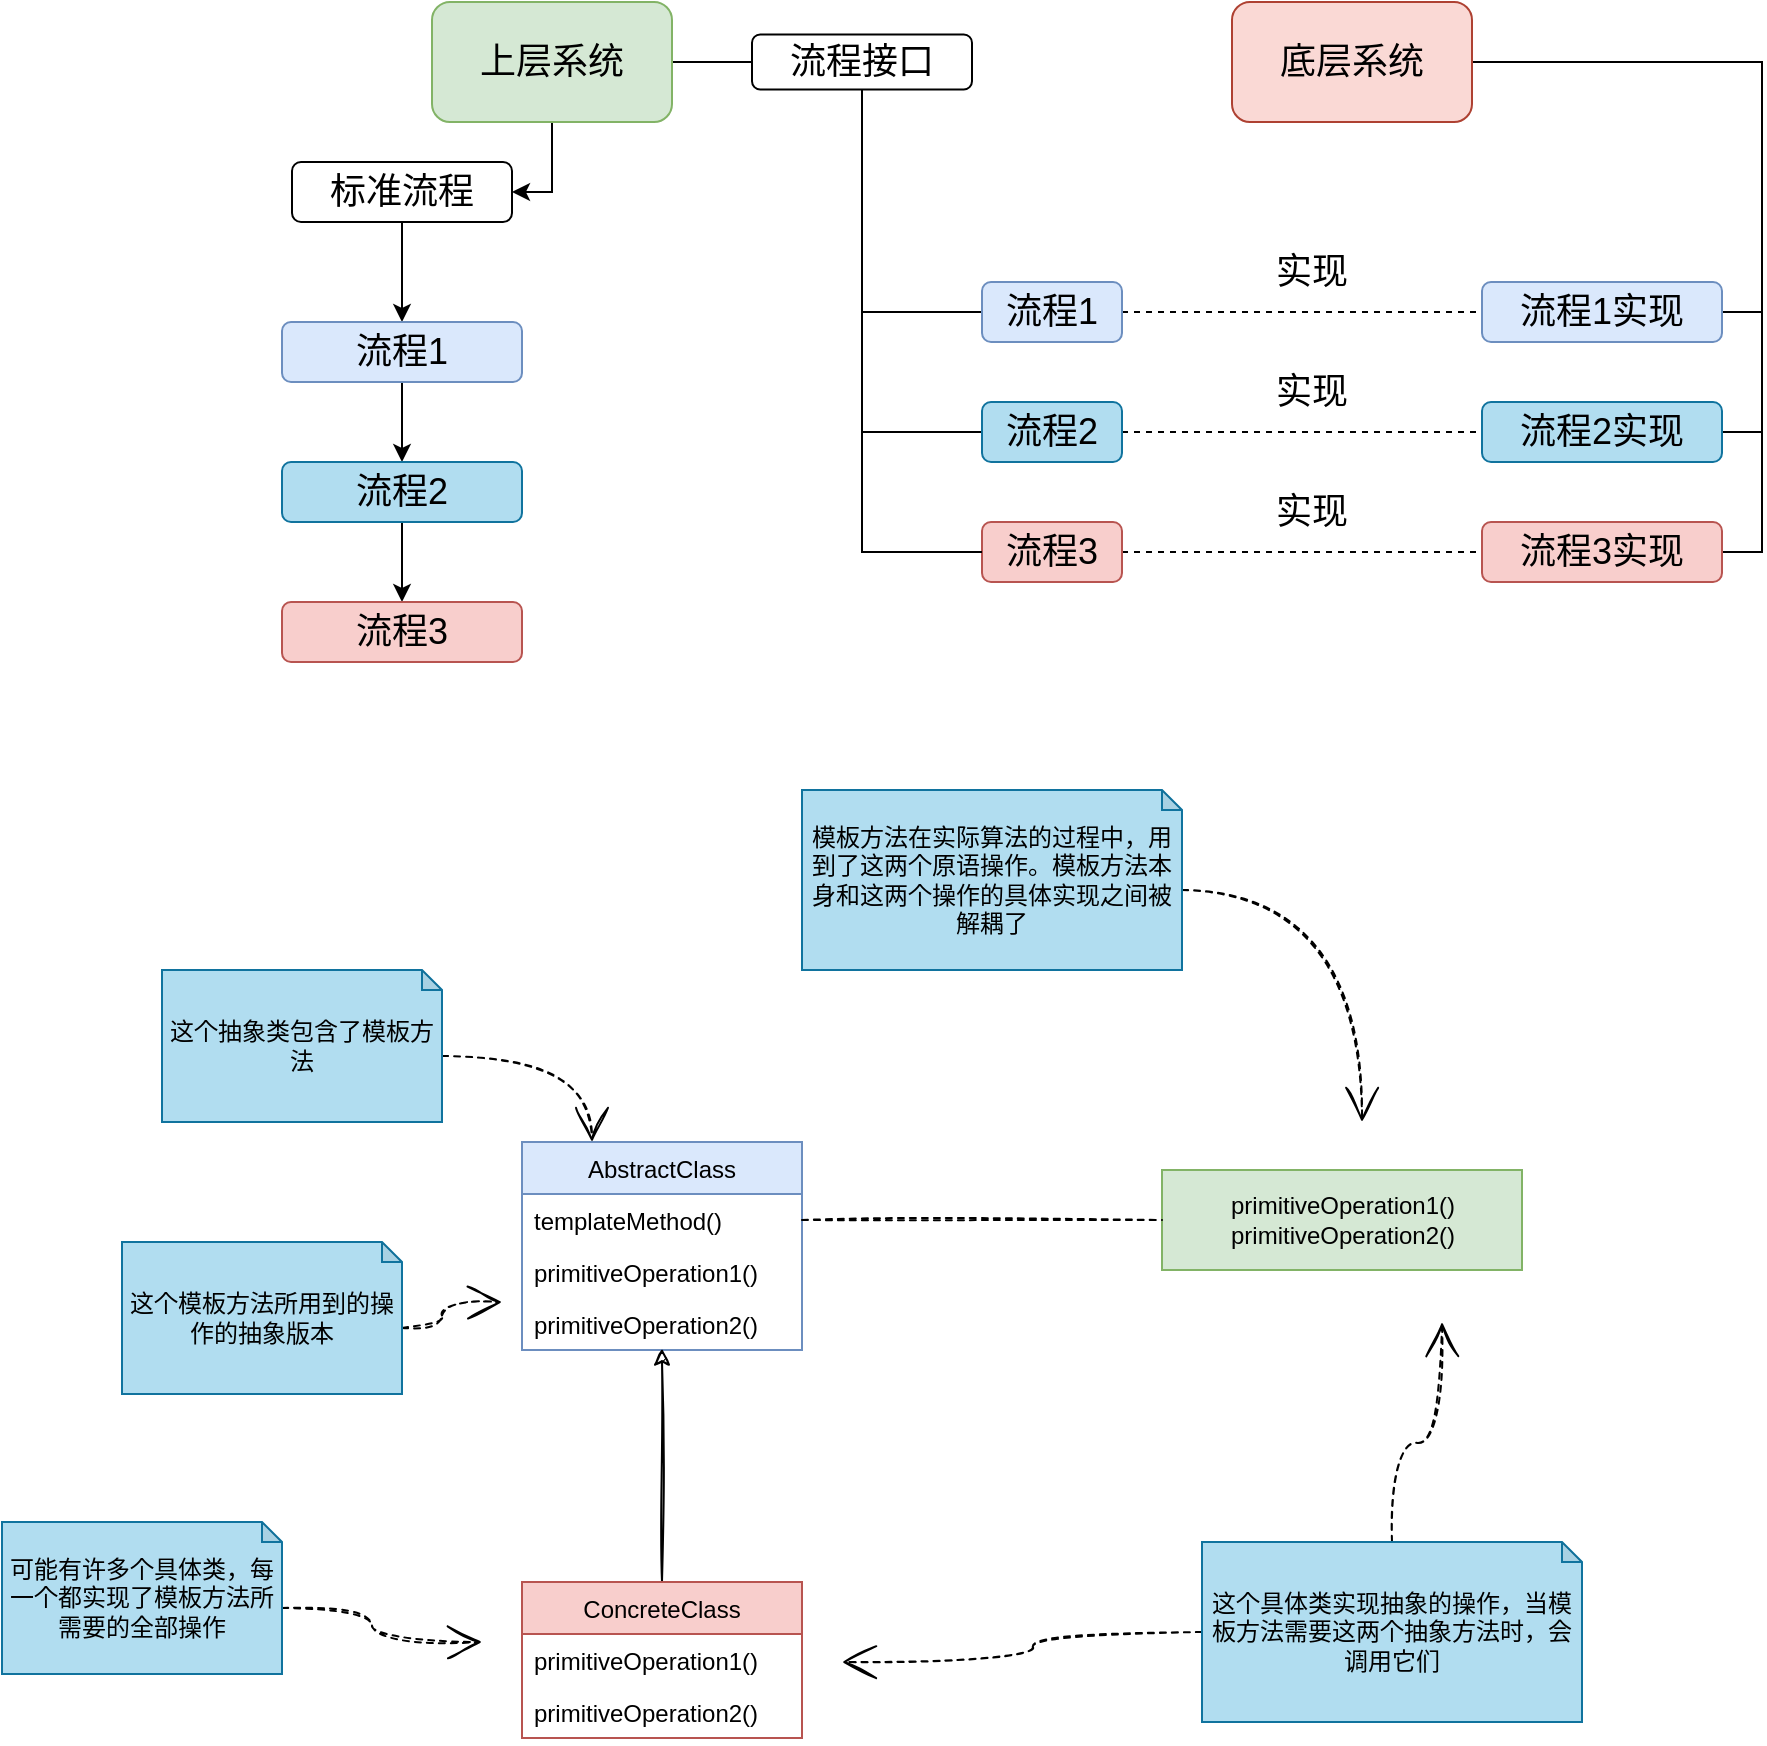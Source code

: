 <mxfile version="15.4.0" type="device"><diagram id="x4R7vI0z1kH0NrIMEmOq" name="第 1 页"><mxGraphModel dx="1609" dy="1209" grid="1" gridSize="10" guides="1" tooltips="1" connect="1" arrows="1" fold="1" page="0" pageScale="1" pageWidth="827" pageHeight="1169" math="0" shadow="0"><root><mxCell id="0"/><mxCell id="1" parent="0"/><mxCell id="hyhXxN0dcfnSWeZSGkNq-10" style="edgeStyle=orthogonalEdgeStyle;rounded=0;orthogonalLoop=1;jettySize=auto;html=1;exitX=0.5;exitY=1;exitDx=0;exitDy=0;entryX=0;entryY=0.5;entryDx=0;entryDy=0;fontSize=18;endSize=6;endArrow=none;endFill=0;" parent="1" source="hyhXxN0dcfnSWeZSGkNq-30" target="hyhXxN0dcfnSWeZSGkNq-7" edge="1"><mxGeometry relative="1" as="geometry"/></mxCell><mxCell id="hyhXxN0dcfnSWeZSGkNq-11" style="edgeStyle=orthogonalEdgeStyle;rounded=0;orthogonalLoop=1;jettySize=auto;html=1;exitX=0.5;exitY=1;exitDx=0;exitDy=0;entryX=0;entryY=0.5;entryDx=0;entryDy=0;fontSize=18;endArrow=none;endFill=0;" parent="1" source="hyhXxN0dcfnSWeZSGkNq-30" target="hyhXxN0dcfnSWeZSGkNq-8" edge="1"><mxGeometry relative="1" as="geometry"/></mxCell><mxCell id="hyhXxN0dcfnSWeZSGkNq-12" style="edgeStyle=orthogonalEdgeStyle;rounded=0;orthogonalLoop=1;jettySize=auto;html=1;exitX=1;exitY=0.5;exitDx=0;exitDy=0;entryX=0;entryY=0.5;entryDx=0;entryDy=0;fontSize=18;endSize=6;endArrow=none;endFill=0;" parent="1" source="hyhXxN0dcfnSWeZSGkNq-5" target="hyhXxN0dcfnSWeZSGkNq-30" edge="1"><mxGeometry relative="1" as="geometry"/></mxCell><mxCell id="hyhXxN0dcfnSWeZSGkNq-22" style="edgeStyle=orthogonalEdgeStyle;rounded=0;orthogonalLoop=1;jettySize=auto;html=1;exitX=0.5;exitY=1;exitDx=0;exitDy=0;entryX=1;entryY=0.5;entryDx=0;entryDy=0;fontSize=18;" parent="1" source="hyhXxN0dcfnSWeZSGkNq-5" target="hyhXxN0dcfnSWeZSGkNq-21" edge="1"><mxGeometry relative="1" as="geometry"/></mxCell><mxCell id="hyhXxN0dcfnSWeZSGkNq-5" value="上层系统" style="rounded=1;whiteSpace=wrap;html=1;fontSize=18;fillColor=#d5e8d4;strokeColor=#82b366;" parent="1" vertex="1"><mxGeometry x="85" y="-30" width="120" height="60" as="geometry"/></mxCell><mxCell id="hyhXxN0dcfnSWeZSGkNq-34" style="edgeStyle=orthogonalEdgeStyle;rounded=0;orthogonalLoop=1;jettySize=auto;html=1;exitX=1;exitY=0.5;exitDx=0;exitDy=0;entryX=0;entryY=0.5;entryDx=0;entryDy=0;fontSize=18;endArrow=none;endFill=0;endSize=6;dashed=1;" parent="1" source="hyhXxN0dcfnSWeZSGkNq-7" target="hyhXxN0dcfnSWeZSGkNq-14" edge="1"><mxGeometry relative="1" as="geometry"/></mxCell><mxCell id="hyhXxN0dcfnSWeZSGkNq-7" value="流程1" style="rounded=1;whiteSpace=wrap;html=1;fontSize=18;fillColor=#dae8fc;strokeColor=#6c8ebf;" parent="1" vertex="1"><mxGeometry x="360" y="110" width="70" height="30" as="geometry"/></mxCell><mxCell id="hyhXxN0dcfnSWeZSGkNq-35" style="edgeStyle=orthogonalEdgeStyle;rounded=0;orthogonalLoop=1;jettySize=auto;html=1;exitX=1;exitY=0.5;exitDx=0;exitDy=0;entryX=0;entryY=0.5;entryDx=0;entryDy=0;dashed=1;fontSize=18;endArrow=none;endFill=0;endSize=6;" parent="1" source="hyhXxN0dcfnSWeZSGkNq-8" target="hyhXxN0dcfnSWeZSGkNq-16" edge="1"><mxGeometry relative="1" as="geometry"/></mxCell><mxCell id="hyhXxN0dcfnSWeZSGkNq-8" value="流程2" style="rounded=1;whiteSpace=wrap;html=1;fontSize=18;fillColor=#b1ddf0;strokeColor=#10739e;" parent="1" vertex="1"><mxGeometry x="360" y="170" width="70" height="30" as="geometry"/></mxCell><mxCell id="hyhXxN0dcfnSWeZSGkNq-36" style="edgeStyle=orthogonalEdgeStyle;rounded=0;orthogonalLoop=1;jettySize=auto;html=1;exitX=1;exitY=0.5;exitDx=0;exitDy=0;entryX=0;entryY=0.5;entryDx=0;entryDy=0;dashed=1;fontSize=18;endArrow=none;endFill=0;endSize=6;" parent="1" source="hyhXxN0dcfnSWeZSGkNq-9" target="hyhXxN0dcfnSWeZSGkNq-17" edge="1"><mxGeometry relative="1" as="geometry"/></mxCell><mxCell id="hyhXxN0dcfnSWeZSGkNq-9" value="流程3" style="rounded=1;whiteSpace=wrap;html=1;fontSize=18;fillColor=#f8cecc;strokeColor=#b85450;" parent="1" vertex="1"><mxGeometry x="360" y="230" width="70" height="30" as="geometry"/></mxCell><mxCell id="hyhXxN0dcfnSWeZSGkNq-18" style="edgeStyle=orthogonalEdgeStyle;rounded=0;orthogonalLoop=1;jettySize=auto;html=1;exitX=1;exitY=0.5;exitDx=0;exitDy=0;entryX=1;entryY=0.5;entryDx=0;entryDy=0;fontSize=18;endArrow=none;endFill=0;" parent="1" source="hyhXxN0dcfnSWeZSGkNq-13" target="hyhXxN0dcfnSWeZSGkNq-14" edge="1"><mxGeometry relative="1" as="geometry"/></mxCell><mxCell id="hyhXxN0dcfnSWeZSGkNq-19" style="edgeStyle=orthogonalEdgeStyle;rounded=0;orthogonalLoop=1;jettySize=auto;html=1;exitX=1;exitY=0.5;exitDx=0;exitDy=0;entryX=1;entryY=0.5;entryDx=0;entryDy=0;fontSize=18;endArrow=none;endFill=0;" parent="1" source="hyhXxN0dcfnSWeZSGkNq-13" target="hyhXxN0dcfnSWeZSGkNq-16" edge="1"><mxGeometry relative="1" as="geometry"/></mxCell><mxCell id="hyhXxN0dcfnSWeZSGkNq-20" style="edgeStyle=orthogonalEdgeStyle;rounded=0;orthogonalLoop=1;jettySize=auto;html=1;exitX=1;exitY=0.5;exitDx=0;exitDy=0;entryX=1;entryY=0.5;entryDx=0;entryDy=0;fontSize=18;endArrow=none;endFill=0;" parent="1" source="hyhXxN0dcfnSWeZSGkNq-13" target="hyhXxN0dcfnSWeZSGkNq-17" edge="1"><mxGeometry relative="1" as="geometry"/></mxCell><mxCell id="hyhXxN0dcfnSWeZSGkNq-13" value="底层系统" style="rounded=1;whiteSpace=wrap;html=1;fontSize=18;fillColor=#fad9d5;strokeColor=#ae4132;" parent="1" vertex="1"><mxGeometry x="485" y="-30" width="120" height="60" as="geometry"/></mxCell><mxCell id="hyhXxN0dcfnSWeZSGkNq-14" value="流程1实现" style="rounded=1;whiteSpace=wrap;html=1;fontSize=18;fillColor=#dae8fc;strokeColor=#6c8ebf;" parent="1" vertex="1"><mxGeometry x="610" y="110" width="120" height="30" as="geometry"/></mxCell><mxCell id="hyhXxN0dcfnSWeZSGkNq-16" value="流程2实现" style="rounded=1;whiteSpace=wrap;html=1;fontSize=18;fillColor=#b1ddf0;strokeColor=#10739e;" parent="1" vertex="1"><mxGeometry x="610" y="170" width="120" height="30" as="geometry"/></mxCell><mxCell id="hyhXxN0dcfnSWeZSGkNq-17" value="流程3实现" style="rounded=1;whiteSpace=wrap;html=1;fontSize=18;fillColor=#f8cecc;strokeColor=#b85450;" parent="1" vertex="1"><mxGeometry x="610" y="230" width="120" height="30" as="geometry"/></mxCell><mxCell id="hyhXxN0dcfnSWeZSGkNq-21" value="标准流程" style="rounded=1;whiteSpace=wrap;html=1;fontSize=18;" parent="1" vertex="1"><mxGeometry x="15" y="50" width="110" height="30" as="geometry"/></mxCell><mxCell id="hyhXxN0dcfnSWeZSGkNq-28" style="edgeStyle=orthogonalEdgeStyle;rounded=0;orthogonalLoop=1;jettySize=auto;html=1;exitX=0.5;exitY=1;exitDx=0;exitDy=0;entryX=0.5;entryY=0;entryDx=0;entryDy=0;fontSize=18;endArrow=classic;endFill=1;" parent="1" source="hyhXxN0dcfnSWeZSGkNq-24" target="hyhXxN0dcfnSWeZSGkNq-25" edge="1"><mxGeometry relative="1" as="geometry"/></mxCell><mxCell id="hyhXxN0dcfnSWeZSGkNq-33" value="" style="edgeStyle=orthogonalEdgeStyle;rounded=0;orthogonalLoop=1;jettySize=auto;html=1;fontSize=18;endArrow=none;endFill=0;endSize=6;startArrow=classic;startFill=1;" parent="1" source="hyhXxN0dcfnSWeZSGkNq-24" target="hyhXxN0dcfnSWeZSGkNq-21" edge="1"><mxGeometry relative="1" as="geometry"/></mxCell><mxCell id="hyhXxN0dcfnSWeZSGkNq-24" value="流程1" style="rounded=1;whiteSpace=wrap;html=1;fontSize=18;fillColor=#dae8fc;strokeColor=#6c8ebf;" parent="1" vertex="1"><mxGeometry x="10" y="130" width="120" height="30" as="geometry"/></mxCell><mxCell id="hyhXxN0dcfnSWeZSGkNq-29" style="edgeStyle=orthogonalEdgeStyle;rounded=0;orthogonalLoop=1;jettySize=auto;html=1;exitX=0.5;exitY=1;exitDx=0;exitDy=0;entryX=0.5;entryY=0;entryDx=0;entryDy=0;fontSize=18;" parent="1" source="hyhXxN0dcfnSWeZSGkNq-25" target="hyhXxN0dcfnSWeZSGkNq-27" edge="1"><mxGeometry relative="1" as="geometry"/></mxCell><mxCell id="hyhXxN0dcfnSWeZSGkNq-25" value="流程2" style="rounded=1;whiteSpace=wrap;html=1;fontSize=18;fillColor=#b1ddf0;strokeColor=#10739e;" parent="1" vertex="1"><mxGeometry x="10" y="200" width="120" height="30" as="geometry"/></mxCell><mxCell id="hyhXxN0dcfnSWeZSGkNq-27" value="流程3" style="rounded=1;whiteSpace=wrap;html=1;fontSize=18;fillColor=#f8cecc;strokeColor=#b85450;" parent="1" vertex="1"><mxGeometry x="10" y="270" width="120" height="30" as="geometry"/></mxCell><mxCell id="hyhXxN0dcfnSWeZSGkNq-32" style="edgeStyle=orthogonalEdgeStyle;rounded=0;orthogonalLoop=1;jettySize=auto;html=1;exitX=0.5;exitY=1;exitDx=0;exitDy=0;entryX=0;entryY=0.5;entryDx=0;entryDy=0;fontSize=18;endArrow=none;endFill=0;endSize=6;" parent="1" source="hyhXxN0dcfnSWeZSGkNq-30" target="hyhXxN0dcfnSWeZSGkNq-9" edge="1"><mxGeometry relative="1" as="geometry"/></mxCell><mxCell id="hyhXxN0dcfnSWeZSGkNq-30" value="流程接口" style="rounded=1;whiteSpace=wrap;html=1;fontSize=18;" parent="1" vertex="1"><mxGeometry x="245" y="-13.75" width="110" height="27.5" as="geometry"/></mxCell><mxCell id="hyhXxN0dcfnSWeZSGkNq-37" value="实现" style="text;html=1;strokeColor=none;fillColor=none;align=center;verticalAlign=middle;whiteSpace=wrap;rounded=0;fontSize=18;" parent="1" vertex="1"><mxGeometry x="495" y="90" width="60" height="30" as="geometry"/></mxCell><mxCell id="hyhXxN0dcfnSWeZSGkNq-38" value="实现" style="text;html=1;strokeColor=none;fillColor=none;align=center;verticalAlign=middle;whiteSpace=wrap;rounded=0;fontSize=18;" parent="1" vertex="1"><mxGeometry x="495" y="150" width="60" height="30" as="geometry"/></mxCell><mxCell id="hyhXxN0dcfnSWeZSGkNq-39" value="实现" style="text;html=1;strokeColor=none;fillColor=none;align=center;verticalAlign=middle;whiteSpace=wrap;rounded=0;fontSize=18;" parent="1" vertex="1"><mxGeometry x="495" y="210" width="60" height="30" as="geometry"/></mxCell><mxCell id="F8LgQ6O-EC-azuGoP7s2-1" value="AbstractClass" style="swimlane;fontStyle=0;childLayout=stackLayout;horizontal=1;startSize=26;fillColor=#dae8fc;horizontalStack=0;resizeParent=1;resizeParentMax=0;resizeLast=0;collapsible=1;marginBottom=0;strokeColor=#6c8ebf;" vertex="1" parent="1"><mxGeometry x="130" y="540" width="140" height="104" as="geometry"/></mxCell><mxCell id="F8LgQ6O-EC-azuGoP7s2-2" value="templateMethod()" style="text;strokeColor=none;fillColor=none;align=left;verticalAlign=top;spacingLeft=4;spacingRight=4;overflow=hidden;rotatable=0;points=[[0,0.5],[1,0.5]];portConstraint=eastwest;" vertex="1" parent="F8LgQ6O-EC-azuGoP7s2-1"><mxGeometry y="26" width="140" height="26" as="geometry"/></mxCell><mxCell id="F8LgQ6O-EC-azuGoP7s2-3" value="primitiveOperation1()" style="text;strokeColor=none;fillColor=none;align=left;verticalAlign=top;spacingLeft=4;spacingRight=4;overflow=hidden;rotatable=0;points=[[0,0.5],[1,0.5]];portConstraint=eastwest;" vertex="1" parent="F8LgQ6O-EC-azuGoP7s2-1"><mxGeometry y="52" width="140" height="26" as="geometry"/></mxCell><mxCell id="F8LgQ6O-EC-azuGoP7s2-4" value="primitiveOperation2()" style="text;strokeColor=none;fillColor=none;align=left;verticalAlign=top;spacingLeft=4;spacingRight=4;overflow=hidden;rotatable=0;points=[[0,0.5],[1,0.5]];portConstraint=eastwest;" vertex="1" parent="F8LgQ6O-EC-azuGoP7s2-1"><mxGeometry y="78" width="140" height="26" as="geometry"/></mxCell><mxCell id="F8LgQ6O-EC-azuGoP7s2-5" style="edgeStyle=orthogonalEdgeStyle;rounded=0;orthogonalLoop=1;jettySize=auto;html=1;exitX=0.5;exitY=0;exitDx=0;exitDy=0;entryX=0.5;entryY=0.971;entryDx=0;entryDy=0;entryPerimeter=0;sketch=1;" edge="1" parent="1" source="F8LgQ6O-EC-azuGoP7s2-6" target="F8LgQ6O-EC-azuGoP7s2-4"><mxGeometry relative="1" as="geometry"/></mxCell><mxCell id="F8LgQ6O-EC-azuGoP7s2-6" value="ConcreteClass" style="swimlane;fontStyle=0;childLayout=stackLayout;horizontal=1;startSize=26;fillColor=#f8cecc;horizontalStack=0;resizeParent=1;resizeParentMax=0;resizeLast=0;collapsible=1;marginBottom=0;strokeColor=#b85450;" vertex="1" parent="1"><mxGeometry x="130" y="760" width="140" height="78" as="geometry"/></mxCell><mxCell id="F8LgQ6O-EC-azuGoP7s2-7" value="primitiveOperation1()" style="text;strokeColor=none;fillColor=none;align=left;verticalAlign=top;spacingLeft=4;spacingRight=4;overflow=hidden;rotatable=0;points=[[0,0.5],[1,0.5]];portConstraint=eastwest;" vertex="1" parent="F8LgQ6O-EC-azuGoP7s2-6"><mxGeometry y="26" width="140" height="26" as="geometry"/></mxCell><mxCell id="F8LgQ6O-EC-azuGoP7s2-8" value="primitiveOperation2()" style="text;strokeColor=none;fillColor=none;align=left;verticalAlign=top;spacingLeft=4;spacingRight=4;overflow=hidden;rotatable=0;points=[[0,0.5],[1,0.5]];portConstraint=eastwest;" vertex="1" parent="F8LgQ6O-EC-azuGoP7s2-6"><mxGeometry y="52" width="140" height="26" as="geometry"/></mxCell><mxCell id="F8LgQ6O-EC-azuGoP7s2-9" value="&lt;span style=&quot;text-align: left&quot;&gt;primitiveOperation1()&lt;br&gt;&lt;/span&gt;&lt;span style=&quot;text-align: left&quot;&gt;primitiveOperation2()&lt;/span&gt;&lt;span style=&quot;text-align: left&quot;&gt;&lt;br&gt;&lt;/span&gt;" style="html=1;fillColor=#d5e8d4;strokeColor=#82b366;" vertex="1" parent="1"><mxGeometry x="450" y="554" width="180" height="50" as="geometry"/></mxCell><mxCell id="F8LgQ6O-EC-azuGoP7s2-10" style="edgeStyle=orthogonalEdgeStyle;rounded=0;sketch=1;orthogonalLoop=1;jettySize=auto;html=1;entryX=0;entryY=0.5;entryDx=0;entryDy=0;endArrow=none;endFill=0;dashed=1;" edge="1" parent="1" source="F8LgQ6O-EC-azuGoP7s2-2" target="F8LgQ6O-EC-azuGoP7s2-9"><mxGeometry relative="1" as="geometry"/></mxCell><mxCell id="F8LgQ6O-EC-azuGoP7s2-18" style="edgeStyle=orthogonalEdgeStyle;rounded=0;orthogonalLoop=1;jettySize=auto;html=1;exitX=0;exitY=0;exitDx=140;exitDy=43;exitPerimeter=0;entryX=0.25;entryY=0;entryDx=0;entryDy=0;curved=1;endArrow=open;endFill=0;sketch=1;endSize=15;dashed=1;" edge="1" parent="1" source="F8LgQ6O-EC-azuGoP7s2-11" target="F8LgQ6O-EC-azuGoP7s2-1"><mxGeometry relative="1" as="geometry"/></mxCell><mxCell id="F8LgQ6O-EC-azuGoP7s2-11" value="这个抽象类包含了模板方法" style="shape=note;whiteSpace=wrap;html=1;backgroundOutline=1;darkOpacity=0.05;size=10;fillColor=#b1ddf0;strokeColor=#10739e;" vertex="1" parent="1"><mxGeometry x="-50" y="454" width="140" height="76" as="geometry"/></mxCell><mxCell id="F8LgQ6O-EC-azuGoP7s2-19" style="edgeStyle=orthogonalEdgeStyle;curved=1;rounded=0;sketch=1;orthogonalLoop=1;jettySize=auto;html=1;exitX=0;exitY=0;exitDx=140;exitDy=43;exitPerimeter=0;dashed=1;endArrow=open;endFill=0;endSize=15;" edge="1" parent="1" source="F8LgQ6O-EC-azuGoP7s2-12"><mxGeometry relative="1" as="geometry"><mxPoint x="120" y="620" as="targetPoint"/></mxGeometry></mxCell><mxCell id="F8LgQ6O-EC-azuGoP7s2-12" value="这个模板方法所用到的操作的抽象版本" style="shape=note;whiteSpace=wrap;html=1;backgroundOutline=1;darkOpacity=0.05;size=10;fillColor=#b1ddf0;strokeColor=#10739e;" vertex="1" parent="1"><mxGeometry x="-70" y="590" width="140" height="76" as="geometry"/></mxCell><mxCell id="F8LgQ6O-EC-azuGoP7s2-23" style="edgeStyle=orthogonalEdgeStyle;curved=1;rounded=0;sketch=1;orthogonalLoop=1;jettySize=auto;html=1;exitX=0;exitY=0;exitDx=190;exitDy=50;exitPerimeter=0;dashed=1;endArrow=open;endFill=0;endSize=15;" edge="1" parent="1" source="F8LgQ6O-EC-azuGoP7s2-13"><mxGeometry relative="1" as="geometry"><mxPoint x="550" y="530" as="targetPoint"/></mxGeometry></mxCell><mxCell id="F8LgQ6O-EC-azuGoP7s2-13" value="模板方法在实际算法的过程中，用到了这两个原语操作。模板方法本身和这两个操作的具体实现之间被解耦了" style="shape=note;whiteSpace=wrap;html=1;backgroundOutline=1;darkOpacity=0.05;size=10;fillColor=#b1ddf0;strokeColor=#10739e;" vertex="1" parent="1"><mxGeometry x="270" y="364" width="190" height="90" as="geometry"/></mxCell><mxCell id="F8LgQ6O-EC-azuGoP7s2-21" style="edgeStyle=orthogonalEdgeStyle;curved=1;rounded=0;sketch=1;orthogonalLoop=1;jettySize=auto;html=1;exitX=0;exitY=0.5;exitDx=0;exitDy=0;exitPerimeter=0;dashed=1;endArrow=open;endFill=0;endSize=15;" edge="1" parent="1" source="F8LgQ6O-EC-azuGoP7s2-15"><mxGeometry relative="1" as="geometry"><mxPoint x="290" y="800" as="targetPoint"/></mxGeometry></mxCell><mxCell id="F8LgQ6O-EC-azuGoP7s2-22" style="edgeStyle=orthogonalEdgeStyle;curved=1;rounded=0;sketch=1;orthogonalLoop=1;jettySize=auto;html=1;exitX=0.5;exitY=0;exitDx=0;exitDy=0;exitPerimeter=0;dashed=1;endArrow=open;endFill=0;endSize=15;" edge="1" parent="1" source="F8LgQ6O-EC-azuGoP7s2-15"><mxGeometry relative="1" as="geometry"><mxPoint x="590" y="630" as="targetPoint"/></mxGeometry></mxCell><mxCell id="F8LgQ6O-EC-azuGoP7s2-15" value="这个具体类实现抽象的操作，当模板方法需要这两个抽象方法时，会调用它们" style="shape=note;whiteSpace=wrap;html=1;backgroundOutline=1;darkOpacity=0.05;size=10;fillColor=#b1ddf0;strokeColor=#10739e;" vertex="1" parent="1"><mxGeometry x="470" y="740" width="190" height="90" as="geometry"/></mxCell><mxCell id="F8LgQ6O-EC-azuGoP7s2-20" style="edgeStyle=orthogonalEdgeStyle;curved=1;rounded=0;sketch=1;orthogonalLoop=1;jettySize=auto;html=1;exitX=0;exitY=0;exitDx=140;exitDy=43;exitPerimeter=0;dashed=1;endArrow=open;endFill=0;endSize=15;" edge="1" parent="1" source="F8LgQ6O-EC-azuGoP7s2-16"><mxGeometry relative="1" as="geometry"><mxPoint x="110" y="790" as="targetPoint"/></mxGeometry></mxCell><mxCell id="F8LgQ6O-EC-azuGoP7s2-16" value="可能有许多个具体类，每一个都实现了模板方法所需要的全部操作" style="shape=note;whiteSpace=wrap;html=1;backgroundOutline=1;darkOpacity=0.05;size=10;fillColor=#b1ddf0;strokeColor=#10739e;" vertex="1" parent="1"><mxGeometry x="-130" y="730" width="140" height="76" as="geometry"/></mxCell></root></mxGraphModel></diagram></mxfile>